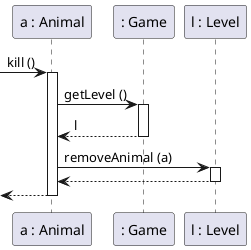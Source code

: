 @startuml

skinparam classAttributeIconSize 0
skinparam guillemet false

participant "a : Animal" as a
participant ": Game" as Game
participant "l : Level" as l

[-> a : kill ()
activate a

a -> Game ++ : getLevel ()
Game --> a -- : l

a -> l ++ : removeAnimal (a)
l --> a --

[<-- a
deactivate a

@enduml